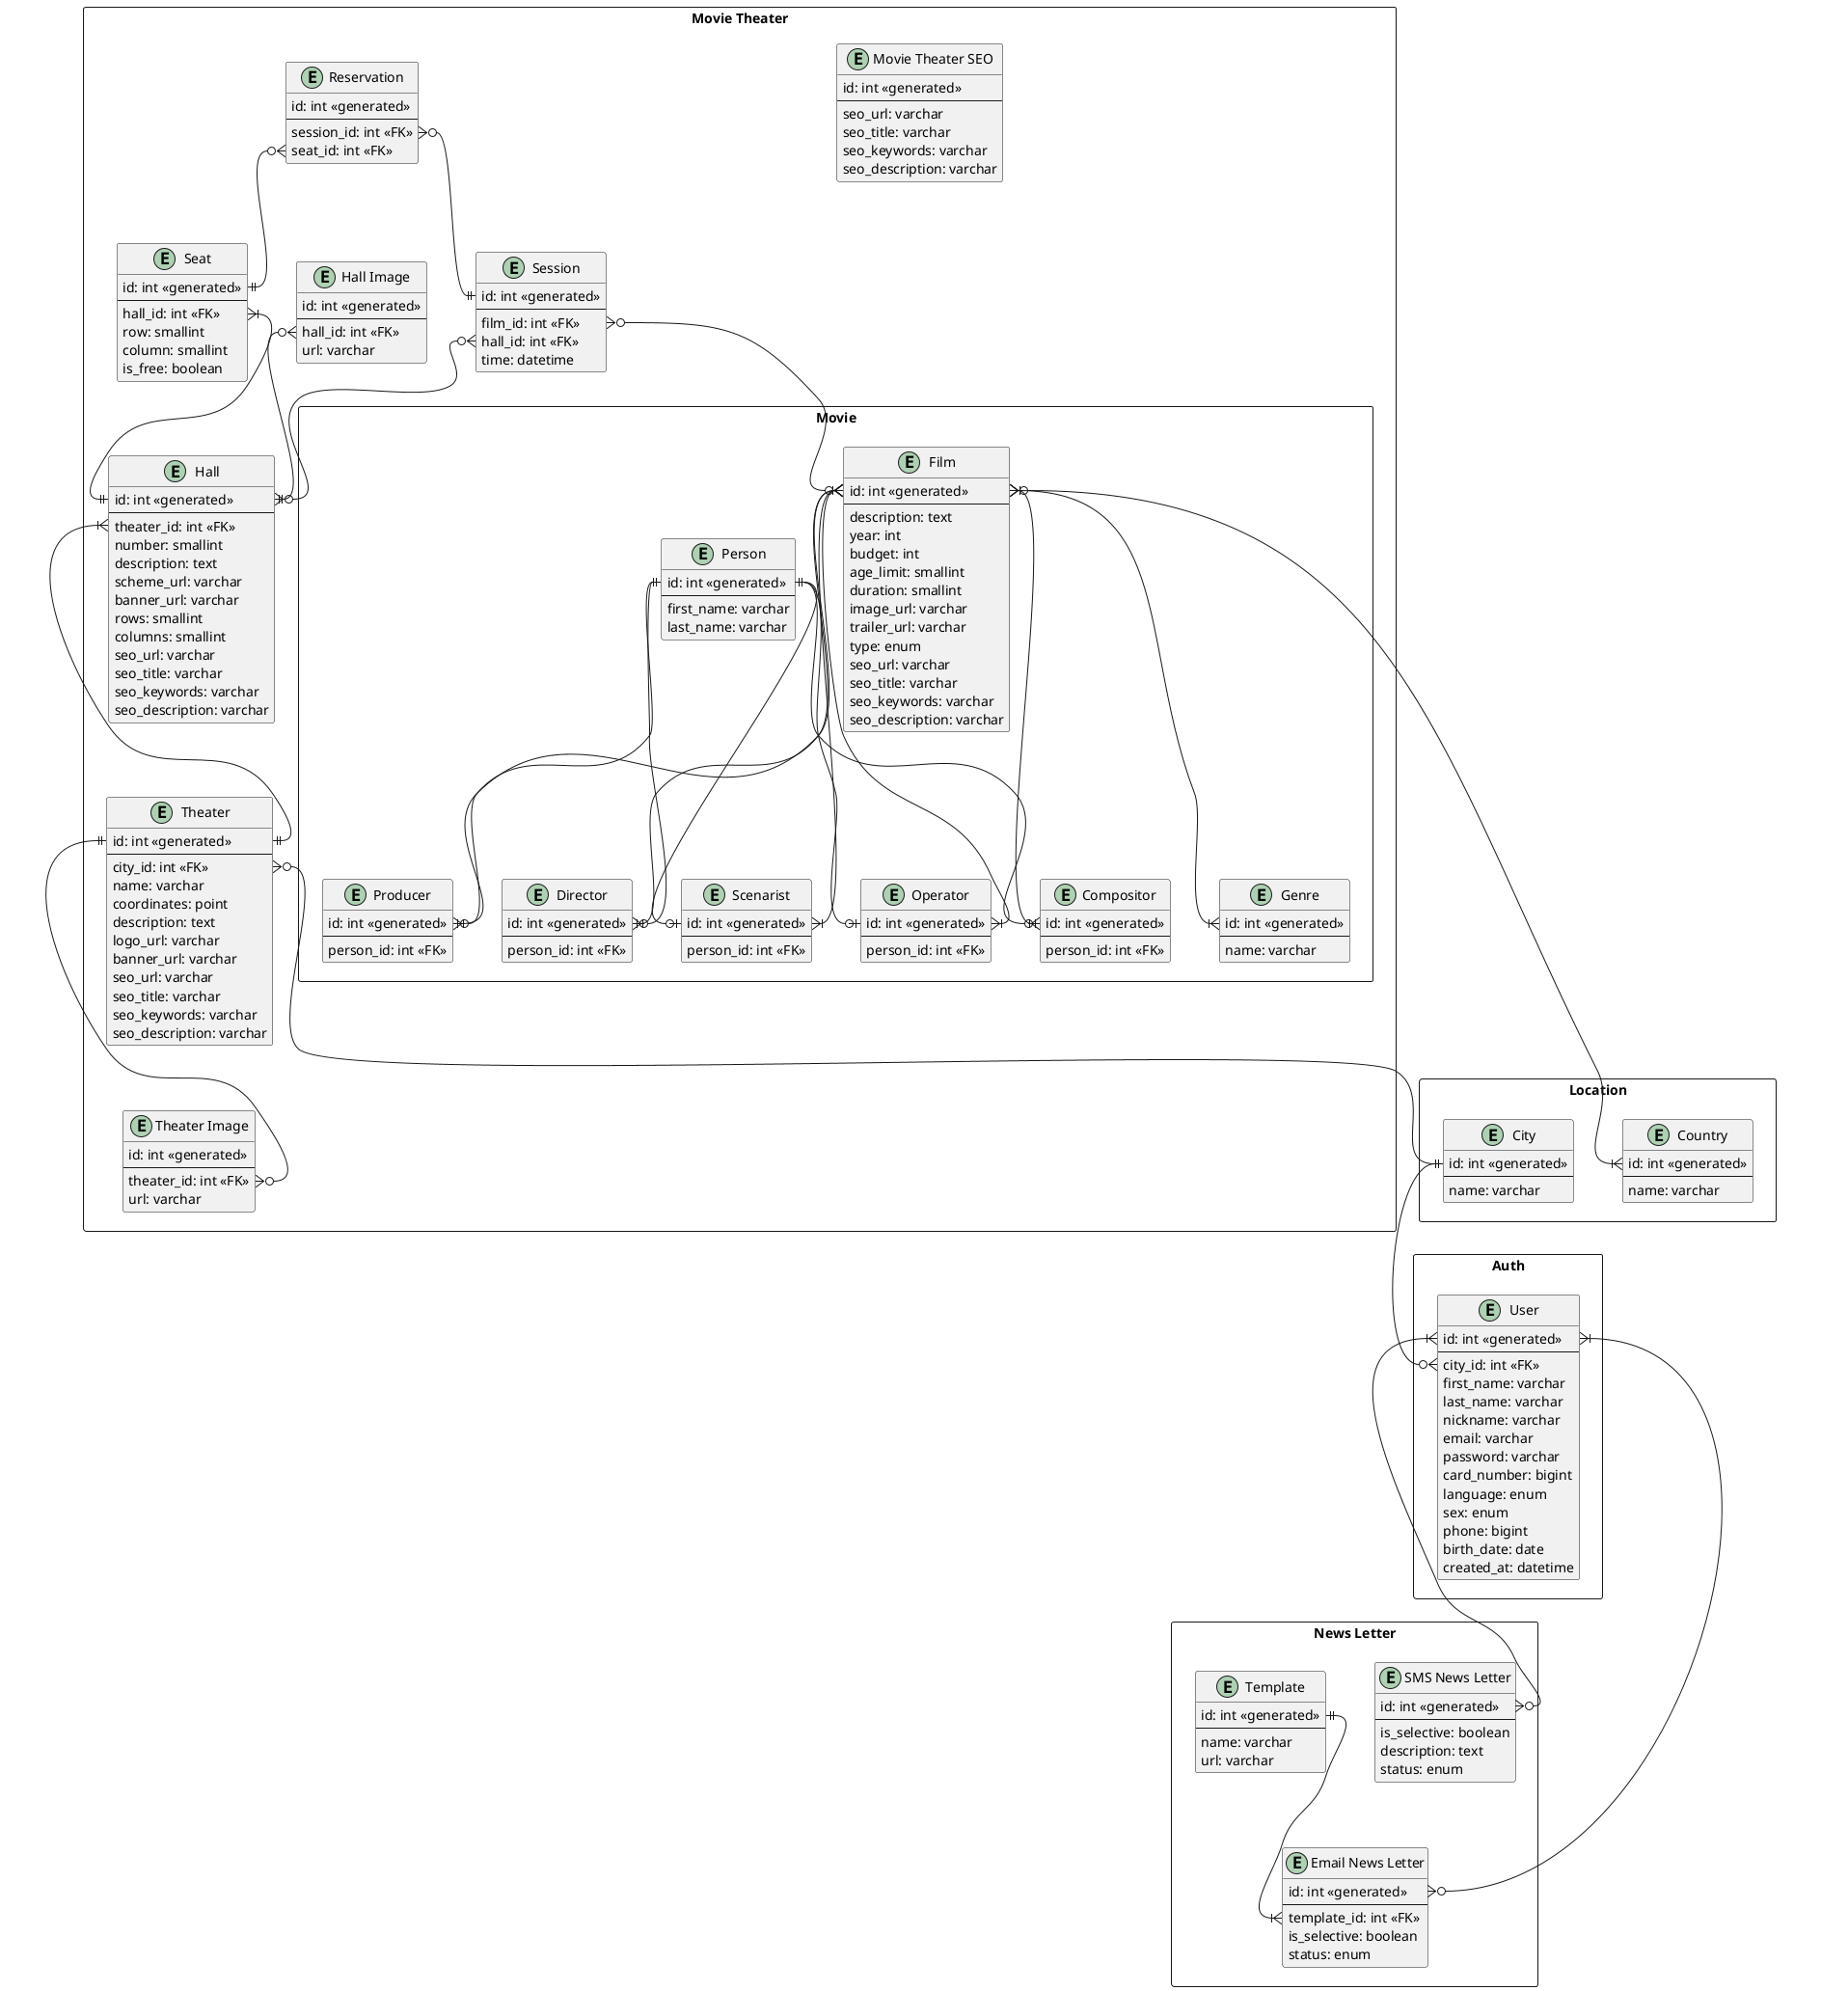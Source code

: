 @startuml

rectangle "Location" as location {
    entity "City" as city {
        id: int <<generated>>
        --
        name: varchar
    }

    entity "Country" as country {
        id: int <<generated>>
        --
        name: varchar
    }   
}

rectangle "Auth" as auth {
    entity "User" as user {
        id: int <<generated>>
        --
        city_id: int <<FK>>
        first_name: varchar
        last_name: varchar
        nickname: varchar
        email: varchar
        password: varchar
        card_number: bigint
        language: enum
        sex: enum
        phone: bigint
        birth_date: date
        created_at: datetime
    }
}

rectangle "News Letter" as news_letter {
    entity "SMS News Letter" as sms_news_letter {
        id: int <<generated>>
        --
        is_selective: boolean
        description: text
        status: enum
    }

    entity "Email News Letter" as email_news_letter {
        id: int <<generated>>
        --
        template_id: int <<FK>>
        is_selective: boolean
        status: enum
    }

    entity "Template" as template {
        id: int <<generated>>
        --
        name: varchar
        url: varchar
    }

    template::id ||--|{ email_news_letter::template_id
}

rectangle "Movie Theater" as movie_theater {
    entity "Movie Theater SEO" as movie_theater_seo {
        id: int <<generated>>
        --
        seo_url: varchar
        seo_title: varchar
        seo_keywords: varchar
        seo_description: varchar
    }

    entity "Theater" as theater {
        id: int <<generated>>
        --
        city_id: int <<FK>>
        name: varchar
        coordinates: point
        description: text
        logo_url: varchar 
        banner_url: varchar
        seo_url: varchar
        seo_title: varchar
        seo_keywords: varchar
        seo_description: varchar
    }

    entity "Theater Image" as theater_image {
        id: int <<generated>>
        --
        theater_id: int <<FK>>
        url: varchar
    }

    entity "Hall" as hall {
        id: int <<generated>>
        --
        theater_id: int <<FK>>
        number: smallint
        description: text
        scheme_url: varchar 
        banner_url: varchar
        rows: smallint
        columns: smallint
        seo_url: varchar
        seo_title: varchar
        seo_keywords: varchar
        seo_description: varchar
    }

    entity "Hall Image" as hall_image {
        id: int <<generated>>
        --
        hall_id: int <<FK>>
        url: varchar
    }

    entity "Seat" as seat {
        id: int <<generated>>
        --
        hall_id: int <<FK>>
        row: smallint
        column: smallint
        is_free: boolean
    }

    rectangle "Movie" as movie {
        entity "Film" as film {
            id: int <<generated>>
            --
            description: text
            year: int
            budget: int
            age_limit: smallint
            duration: smallint
            image_url: varchar
            trailer_url: varchar
            type: enum
            seo_url: varchar
            seo_title: varchar
            seo_keywords: varchar
            seo_description: varchar
        }

        entity "Genre" as genre {
            id: int <<generated>>
            --
            name: varchar
        }
        
        entity "Person" as person {
            id: int <<generated>>
            --
            first_name: varchar
            last_name: varchar
        }

        entity "Compositor" as compositor {
            id: int <<generated>>
            --
            person_id: int <<FK>>
        }

        entity "Producer" as producer {
            id: int <<generated>>
            --
            person_id: int <<FK>>
        }

        entity "Director" as director {
            id: int <<generated>>
            --
            person_id: int <<FK>>
        }

        entity "Scenarist" as scenarist {
            id: int <<generated>>
            --
            person_id: int <<FK>>
        }

        entity "Operator" as operator {
            id: int <<generated>>
            --
            person_id: int <<FK>>
        }

        film::id }|--|{ genre::id
        film::id }o--|{ country::id
        person::id ||--o| compositor::id
        person::id ||--o| producer::id
        person::id ||--o| director::id
        person::id ||--o| scenarist::id
        person::id ||--o| operator::id
        film::id }|--|{ compositor::id
        film::id }|--|{ producer::id
        film::id }|--|{ director::id
        film::id }|--|{ scenarist::id
        film::id }|--|{ operator::id
    }

    entity "Session" as session {
        id: int <<generated>>
        --
        film_id: int <<FK>>
        hall_id: int <<FK>>
        time: datetime
    }

    entity "Reservation" as reservation {
        id: int <<generated>>
        --
        session_id: int <<FK>>
        seat_id: int <<FK>>
    }

    theater::id ||--o{  theater_image::theater_id
    theater::city_id }o--|| location.city::id
    hall::theater_id }|--|| theater::id
    hall_image::hall_id }o--|| hall::id
    seat::hall_id }|--|| hall::id
    session::film_id }o--o{ movie.film::id
    session::hall_id }o--o{ hall::id
    reservation::session_id }o--|| session::id
    reservation::seat_id }o--|| seat::id
}

location.city::id ||--o{ auth.user::city_id
auth.user::id }|--o{ news_letter.sms_news_letter::id
auth.user::id }|--o{ news_letter.email_news_letter::id

@enduml